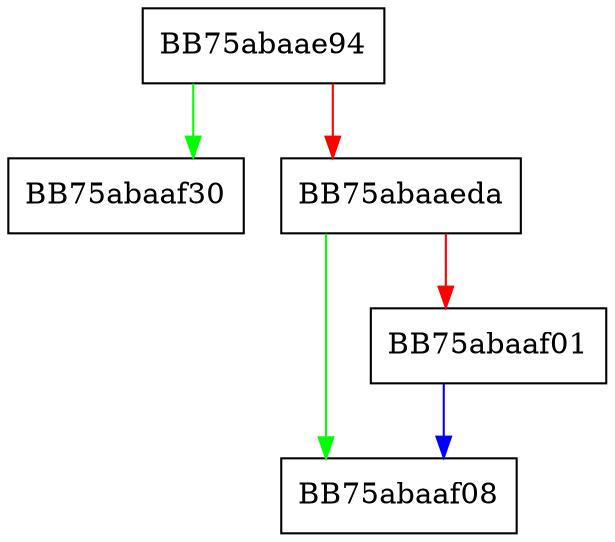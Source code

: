digraph mul {
  node [shape="box"];
  graph [splines=ortho];
  BB75abaae94 -> BB75abaaf30 [color="green"];
  BB75abaae94 -> BB75abaaeda [color="red"];
  BB75abaaeda -> BB75abaaf08 [color="green"];
  BB75abaaeda -> BB75abaaf01 [color="red"];
  BB75abaaf01 -> BB75abaaf08 [color="blue"];
}